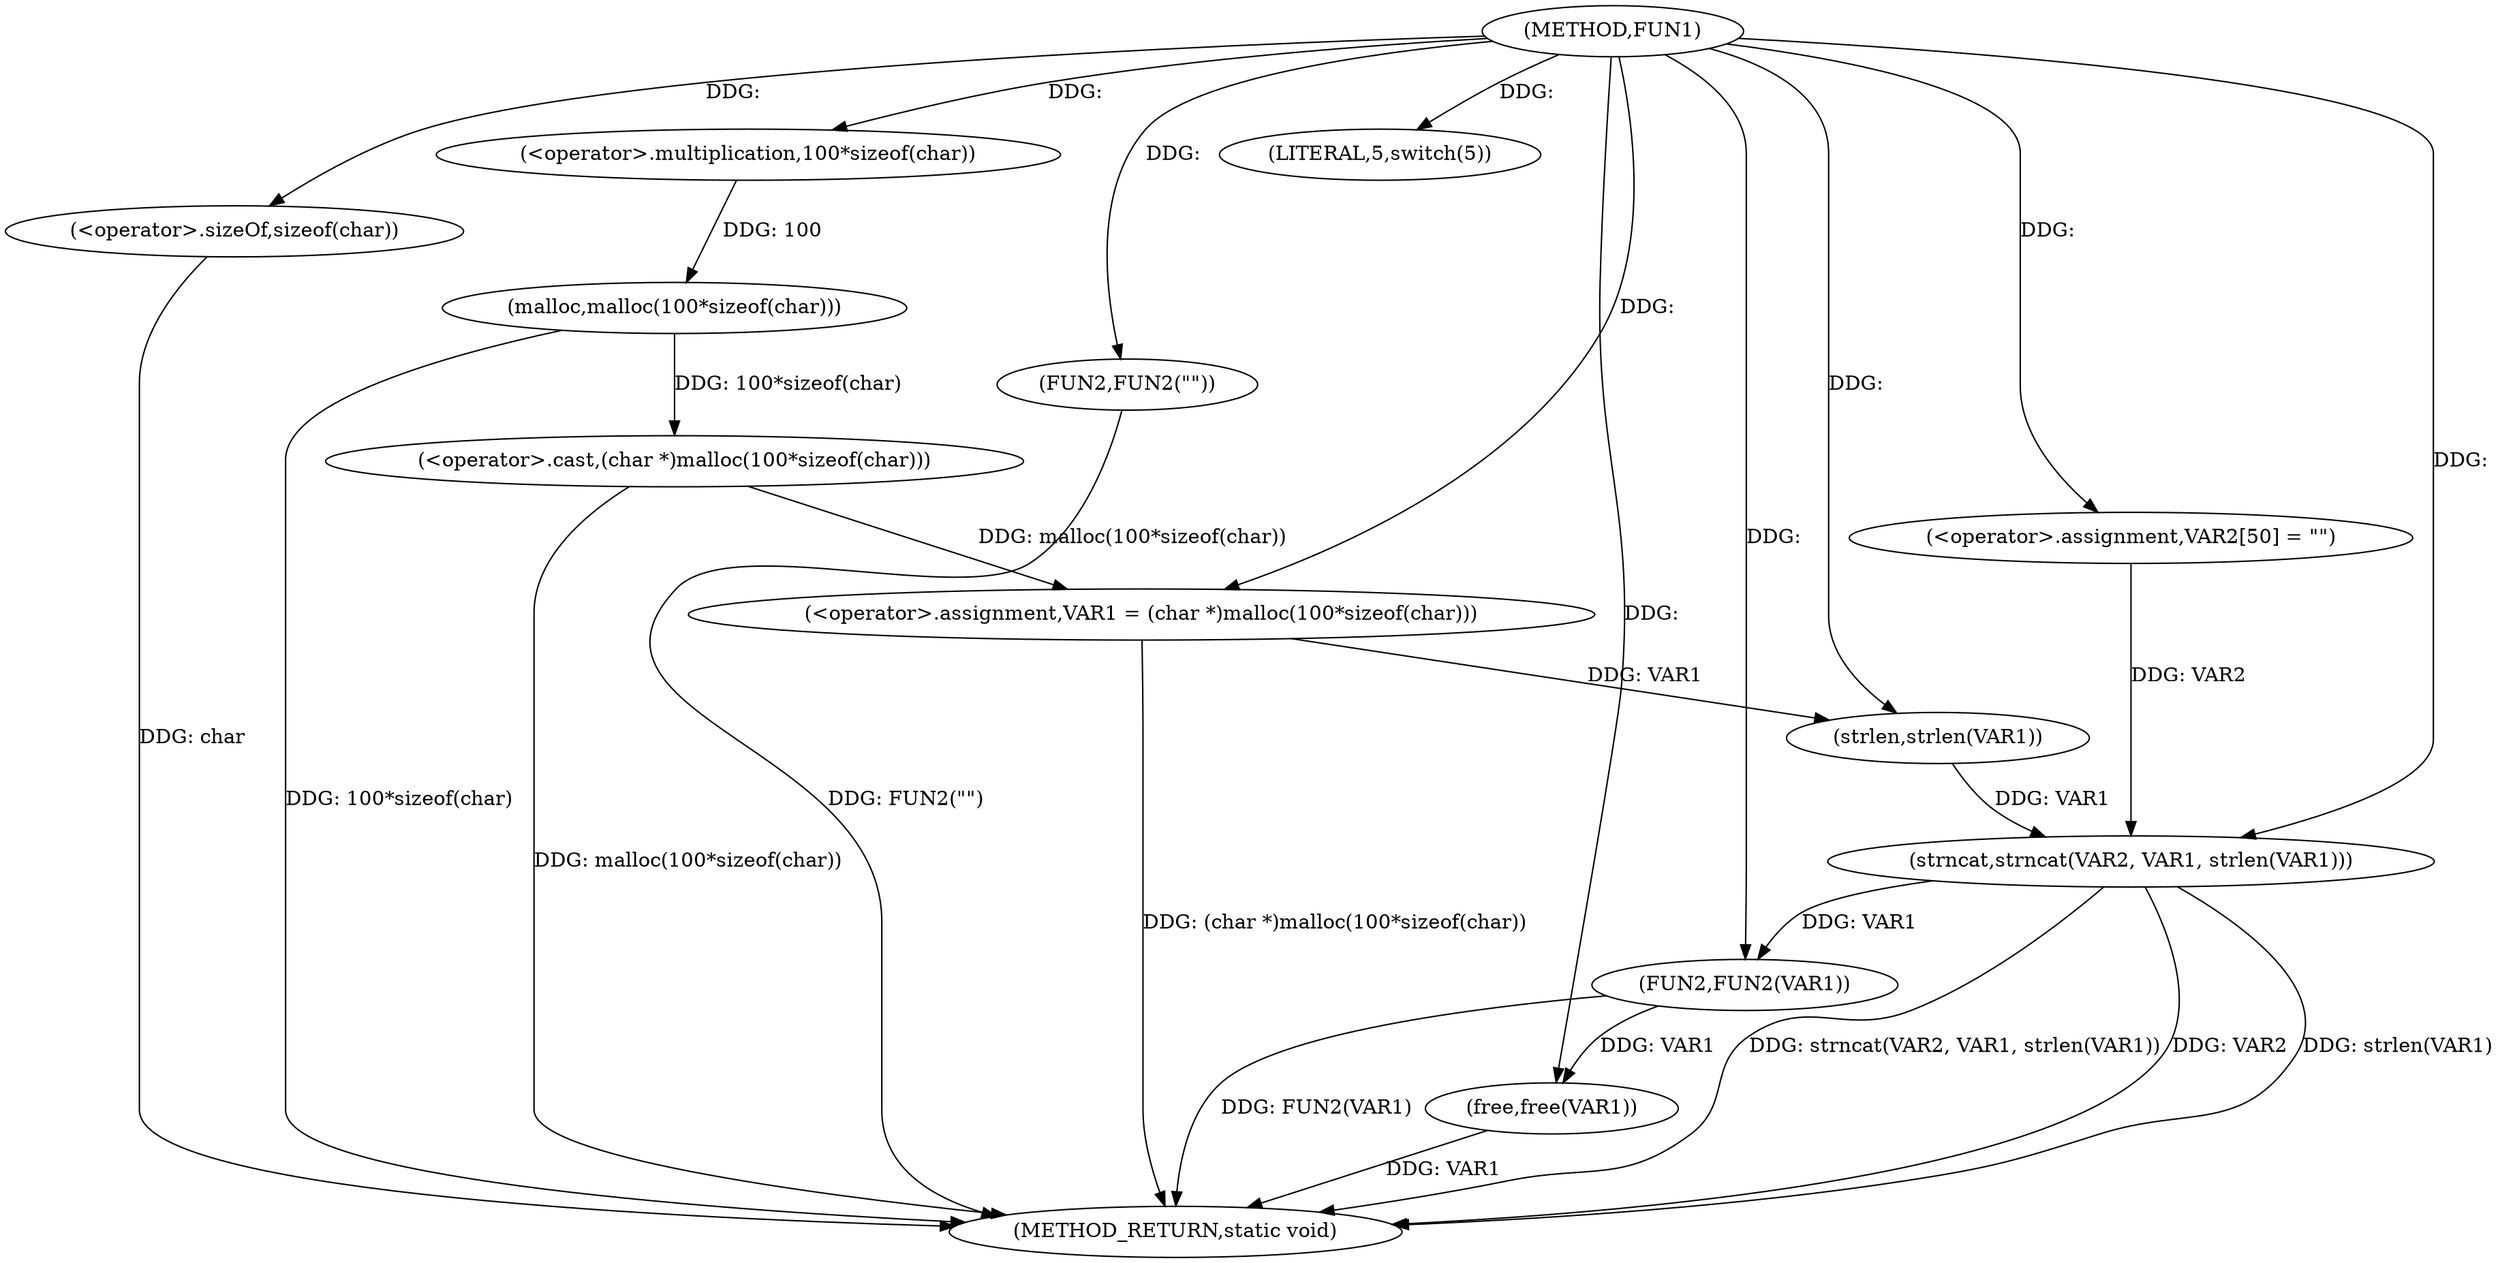 digraph FUN1 {  
"1000100" [label = "(METHOD,FUN1)" ]
"1000135" [label = "(METHOD_RETURN,static void)" ]
"1000103" [label = "(<operator>.assignment,VAR1 = (char *)malloc(100*sizeof(char)))" ]
"1000105" [label = "(<operator>.cast,(char *)malloc(100*sizeof(char)))" ]
"1000107" [label = "(malloc,malloc(100*sizeof(char)))" ]
"1000108" [label = "(<operator>.multiplication,100*sizeof(char))" ]
"1000110" [label = "(<operator>.sizeOf,sizeof(char))" ]
"1000113" [label = "(LITERAL,5,switch(5))" ]
"1000116" [label = "(FUN2,FUN2(\"\"))" ]
"1000123" [label = "(<operator>.assignment,VAR2[50] = \"\")" ]
"1000126" [label = "(strncat,strncat(VAR2, VAR1, strlen(VAR1)))" ]
"1000129" [label = "(strlen,strlen(VAR1))" ]
"1000131" [label = "(FUN2,FUN2(VAR1))" ]
"1000133" [label = "(free,free(VAR1))" ]
  "1000126" -> "1000135"  [ label = "DDG: strncat(VAR2, VAR1, strlen(VAR1))"] 
  "1000107" -> "1000135"  [ label = "DDG: 100*sizeof(char)"] 
  "1000105" -> "1000135"  [ label = "DDG: malloc(100*sizeof(char))"] 
  "1000103" -> "1000135"  [ label = "DDG: (char *)malloc(100*sizeof(char))"] 
  "1000126" -> "1000135"  [ label = "DDG: VAR2"] 
  "1000131" -> "1000135"  [ label = "DDG: FUN2(VAR1)"] 
  "1000126" -> "1000135"  [ label = "DDG: strlen(VAR1)"] 
  "1000133" -> "1000135"  [ label = "DDG: VAR1"] 
  "1000110" -> "1000135"  [ label = "DDG: char"] 
  "1000116" -> "1000135"  [ label = "DDG: FUN2(\"\")"] 
  "1000105" -> "1000103"  [ label = "DDG: malloc(100*sizeof(char))"] 
  "1000100" -> "1000103"  [ label = "DDG: "] 
  "1000107" -> "1000105"  [ label = "DDG: 100*sizeof(char)"] 
  "1000108" -> "1000107"  [ label = "DDG: 100"] 
  "1000100" -> "1000108"  [ label = "DDG: "] 
  "1000100" -> "1000110"  [ label = "DDG: "] 
  "1000100" -> "1000113"  [ label = "DDG: "] 
  "1000100" -> "1000116"  [ label = "DDG: "] 
  "1000100" -> "1000123"  [ label = "DDG: "] 
  "1000123" -> "1000126"  [ label = "DDG: VAR2"] 
  "1000100" -> "1000126"  [ label = "DDG: "] 
  "1000129" -> "1000126"  [ label = "DDG: VAR1"] 
  "1000103" -> "1000129"  [ label = "DDG: VAR1"] 
  "1000100" -> "1000129"  [ label = "DDG: "] 
  "1000126" -> "1000131"  [ label = "DDG: VAR1"] 
  "1000100" -> "1000131"  [ label = "DDG: "] 
  "1000131" -> "1000133"  [ label = "DDG: VAR1"] 
  "1000100" -> "1000133"  [ label = "DDG: "] 
}
